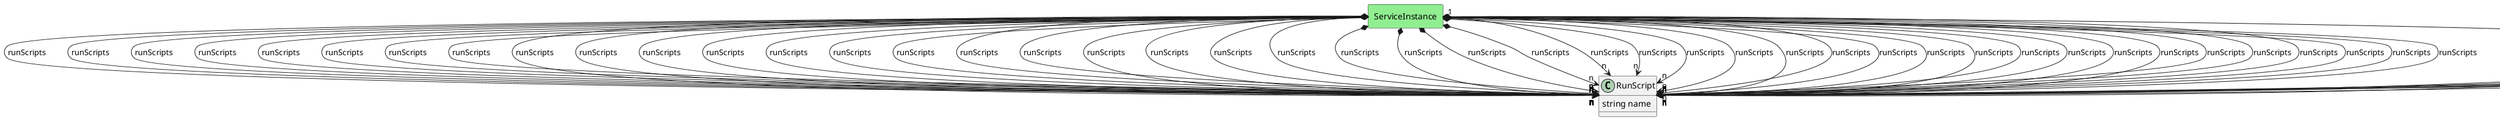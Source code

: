@startuml

class "RunScript" as Model {
 string name

 
}

rectangle "ServiceInstance" as ServiceInstance #lightblue {
}

Model o--> "1" ServiceInstance : owner




    rectangle "ServiceInstance" as ServiceInstance #lightgreen {
    }
    
        ServiceInstance   *--> "n" Model : "runScripts"
    
    rectangle "ServiceInstance" as ServiceInstance #lightgreen {
    }
    
        ServiceInstance   *--> "n" Model : "runScripts"
    
    rectangle "ServiceInstance" as ServiceInstance #lightgreen {
    }
    
        ServiceInstance   *--> "n" Model : "runScripts"
    
    rectangle "ServiceInstance" as ServiceInstance #lightgreen {
    }
    
        ServiceInstance   *--> "n" Model : "runScripts"
    
    rectangle "ServiceInstance" as ServiceInstance #lightgreen {
    }
    
        ServiceInstance   *--> "n" Model : "runScripts"
    
    rectangle "ServiceInstance" as ServiceInstance #lightgreen {
    }
    
        ServiceInstance   *--> "n" Model : "runScripts"
    
    rectangle "ServiceInstance" as ServiceInstance #lightgreen {
    }
    
        ServiceInstance   *--> "n" Model : "runScripts"
    
    rectangle "ServiceInstance" as ServiceInstance #lightgreen {
    }
    
        ServiceInstance   *--> "n" Model : "runScripts"
    
    rectangle "ServiceInstance" as ServiceInstance #lightgreen {
    }
    
        ServiceInstance   *--> "n" Model : "runScripts"
    
    rectangle "ServiceInstance" as ServiceInstance #lightgreen {
    }
    
        ServiceInstance   *--> "n" Model : "runScripts"
    
    rectangle "ServiceInstance" as ServiceInstance #lightgreen {
    }
    
        ServiceInstance   *--> "n" Model : "runScripts"
    
    rectangle "ServiceInstance" as ServiceInstance #lightgreen {
    }
    
        ServiceInstance   *--> "n" Model : "runScripts"
    
    rectangle "ServiceInstance" as ServiceInstance #lightgreen {
    }
    
        ServiceInstance   *--> "n" Model : "runScripts"
    
    rectangle "ServiceInstance" as ServiceInstance #lightgreen {
    }
    
        ServiceInstance   *--> "n" Model : "runScripts"
    
    rectangle "ServiceInstance" as ServiceInstance #lightgreen {
    }
    
        ServiceInstance   *--> "n" Model : "runScripts"
    
    rectangle "ServiceInstance" as ServiceInstance #lightgreen {
    }
    
        ServiceInstance   *--> "n" Model : "runScripts"
    
    rectangle "ServiceInstance" as ServiceInstance #lightgreen {
    }
    
        ServiceInstance   *--> "n" Model : "runScripts"
    
    rectangle "ServiceInstance" as ServiceInstance #lightgreen {
    }
    
        ServiceInstance   *--> "n" Model : "runScripts"
    
    rectangle "ServiceInstance" as ServiceInstance #lightgreen {
    }
    
        ServiceInstance   *--> "n" Model : "runScripts"
    
    rectangle "ServiceInstance" as ServiceInstance #lightgreen {
    }
    
        ServiceInstance   *--> "n" Model : "runScripts"
    
    rectangle "ServiceInstance" as ServiceInstance #lightgreen {
    }
    
        ServiceInstance   *--> "n" Model : "runScripts"
    
    rectangle "ServiceInstance" as ServiceInstance #lightgreen {
    }
    
        ServiceInstance   *--> "n" Model : "runScripts"
    
    rectangle "ServiceInstance" as ServiceInstance #lightgreen {
    }
    
        ServiceInstance   *--> "n" Model : "runScripts"
    
    rectangle "ServiceInstance" as ServiceInstance #lightgreen {
    }
    
        ServiceInstance   *--> "n" Model : "runScripts"
    
    rectangle "ServiceInstance" as ServiceInstance #lightgreen {
    }
    
        ServiceInstance   *--> "n" Model : "runScripts"
    
    rectangle "ServiceInstance" as ServiceInstance #lightgreen {
    }
    
        ServiceInstance   *--> "n" Model : "runScripts"
    
    rectangle "ServiceInstance" as ServiceInstance #lightgreen {
    }
    
        ServiceInstance   *--> "n" Model : "runScripts"
    
    rectangle "ServiceInstance" as ServiceInstance #lightgreen {
    }
    
        ServiceInstance   *--> "n" Model : "runScripts"
    
    rectangle "ServiceInstance" as ServiceInstance #lightgreen {
    }
    
        ServiceInstance   *--> "n" Model : "runScripts"
    
    rectangle "ServiceInstance" as ServiceInstance #lightgreen {
    }
    
        ServiceInstance   *--> "n" Model : "runScripts"
    
    rectangle "ServiceInstance" as ServiceInstance #lightgreen {
    }
    
        ServiceInstance   *--> "n" Model : "runScripts"
    
    rectangle "ServiceInstance" as ServiceInstance #lightgreen {
    }
    
        ServiceInstance   *--> "n" Model : "runScripts"
    
    rectangle "ServiceInstance" as ServiceInstance #lightgreen {
    }
    
        ServiceInstance   *--> "n" Model : "runScripts"
    
    rectangle "ServiceInstance" as ServiceInstance #lightgreen {
    }
    
        ServiceInstance   *--> "n" Model : "runScripts"
    
    rectangle "ServiceInstance" as ServiceInstance #lightgreen {
    }
    
        ServiceInstance   *--> "n" Model : "runScripts"
    
    rectangle "ServiceInstance" as ServiceInstance #lightgreen {
    }
    
        ServiceInstance   *--> "n" Model : "runScripts"
    
    rectangle "ServiceInstance" as ServiceInstance #lightgreen {
    }
    
        ServiceInstance   *--> "n" Model : "runScripts"
    
    rectangle "ServiceInstance" as ServiceInstance #lightgreen {
    }
    
        ServiceInstance   *--> "n" Model : "runScripts"
    
    rectangle "StackInstance" as StackInstance #lightgreen {
    }
    
        StackInstance   *--> "n" Model : "runScripts"
    
    rectangle "ServiceInstance" as ServiceInstance #lightgreen {
    }
    
        ServiceInstance   *--> "n" Model : "runScripts"
    
    rectangle "StackInstance" as StackInstance #lightgreen {
    }
    
        StackInstance   *--> "n" Model : "runScripts"
    
    rectangle "ServiceInstance" as ServiceInstance #lightgreen {
    }
    
        ServiceInstance   *--> "n" Model : "runScripts"
    
    rectangle "StackInstance" as StackInstance #lightgreen {
    }
    
        StackInstance   *--> "n" Model : "runScripts"
    
    rectangle "ServiceInstance" as ServiceInstance #lightgreen {
    }
    
        ServiceInstance   *--> "n" Model : "runScripts"
    
    rectangle "StackInstance" as StackInstance #lightgreen {
    }
    
        StackInstance   *--> "n" Model : "runScripts"
    
    rectangle "ServiceInstance" as ServiceInstance #lightgreen {
    }
    
        ServiceInstance   *--> "n" Model : "runScripts"
    
    rectangle "StackInstance" as StackInstance #lightgreen {
    }
    
        StackInstance   *--> "n" Model : "runScripts"
    
    rectangle "ServiceInstance" as ServiceInstance #lightgreen {
    }
    
        ServiceInstance   *--> "n" Model : "runScripts"
    
    rectangle "StackInstance" as StackInstance #lightgreen {
    }
    
        StackInstance   *--> "n" Model : "runScripts"
    
    rectangle "ServiceInstance" as ServiceInstance #lightgreen {
    }
    
        ServiceInstance   *--> "n" Model : "runScripts"
    
    rectangle "StackInstance" as StackInstance #lightgreen {
    }
    
        StackInstance   *--> "n" Model : "runScripts"
    

@enduml
